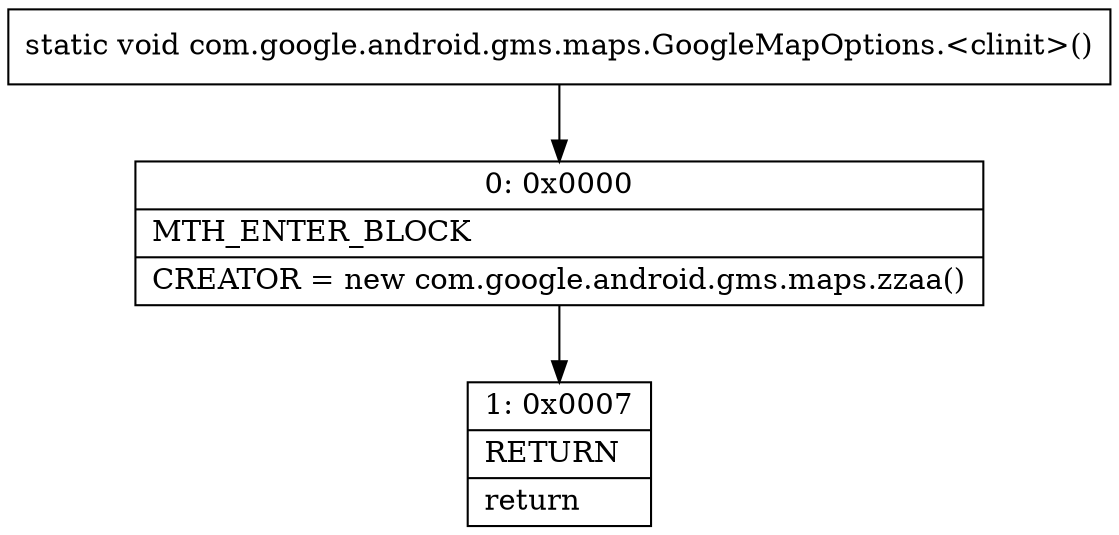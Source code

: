 digraph "CFG forcom.google.android.gms.maps.GoogleMapOptions.\<clinit\>()V" {
Node_0 [shape=record,label="{0\:\ 0x0000|MTH_ENTER_BLOCK\l|CREATOR = new com.google.android.gms.maps.zzaa()\l}"];
Node_1 [shape=record,label="{1\:\ 0x0007|RETURN\l|return\l}"];
MethodNode[shape=record,label="{static void com.google.android.gms.maps.GoogleMapOptions.\<clinit\>() }"];
MethodNode -> Node_0;
Node_0 -> Node_1;
}

